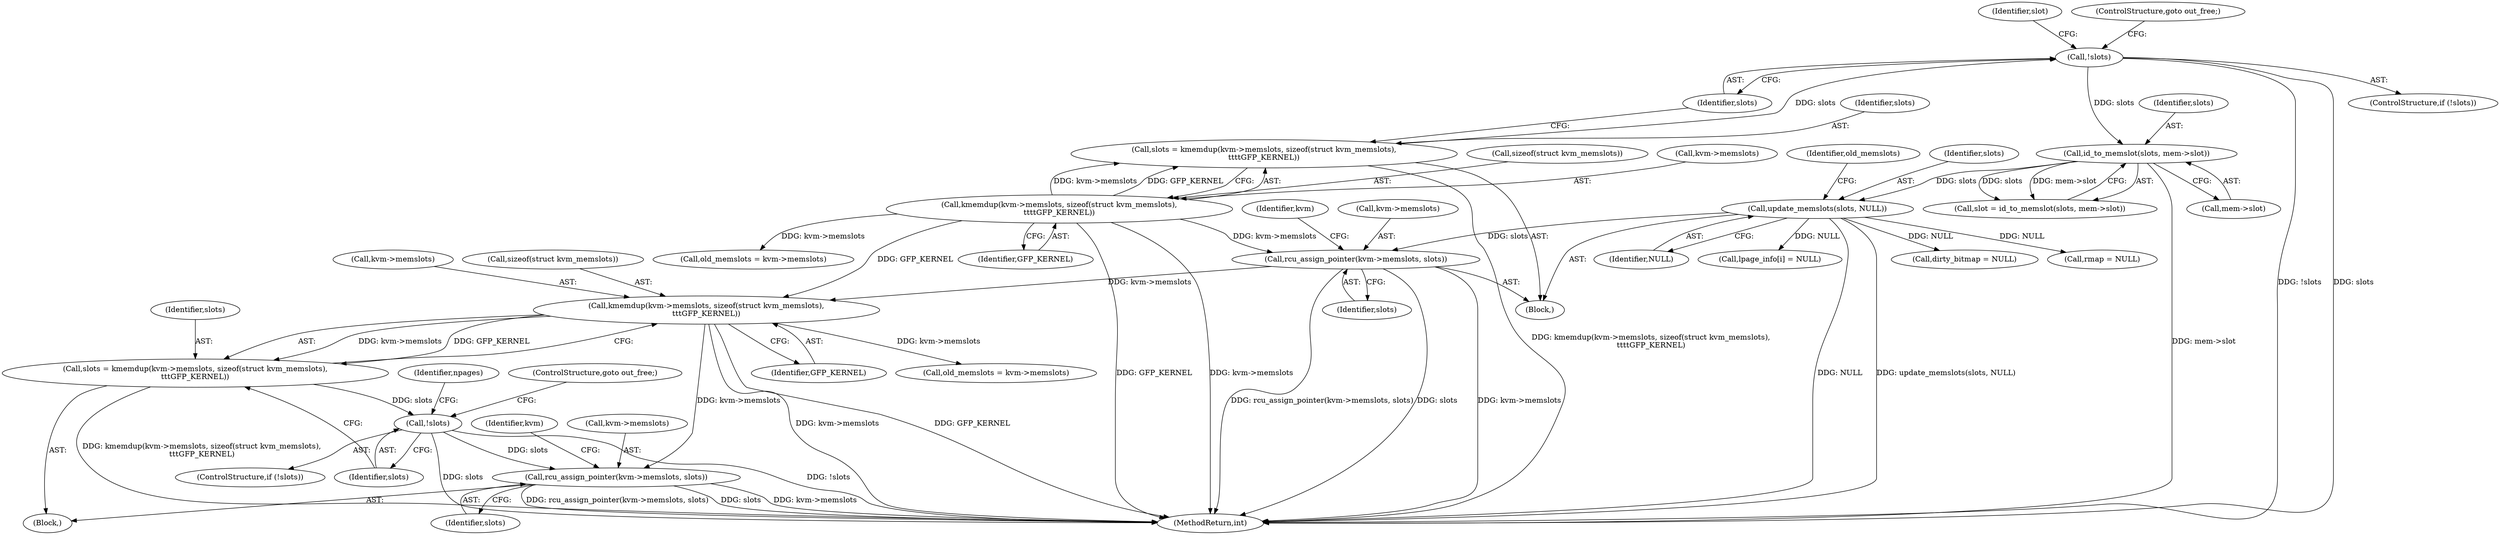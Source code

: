 digraph "0_linux_09ca8e1173bcb12e2a449698c9ae3b86a8a10195_0@pointer" {
"1000580" [label="(Call,rcu_assign_pointer(kvm->memslots, slots))"];
"1000538" [label="(Call,kmemdup(kvm->memslots, sizeof(struct kvm_memslots),\n\t\t\tGFP_KERNEL))"];
"1000504" [label="(Call,rcu_assign_pointer(kvm->memslots, slots))"];
"1000473" [label="(Call,kmemdup(kvm->memslots, sizeof(struct kvm_memslots),\n\t\t\t\tGFP_KERNEL))"];
"1000496" [label="(Call,update_memslots(slots, NULL))"];
"1000486" [label="(Call,id_to_memslot(slots, mem->slot))"];
"1000481" [label="(Call,!slots)"];
"1000471" [label="(Call,slots = kmemdup(kvm->memslots, sizeof(struct kvm_memslots),\n\t\t\t\tGFP_KERNEL))"];
"1000546" [label="(Call,!slots)"];
"1000536" [label="(Call,slots = kmemdup(kvm->memslots, sizeof(struct kvm_memslots),\n\t\t\tGFP_KERNEL))"];
"1000471" [label="(Call,slots = kmemdup(kvm->memslots, sizeof(struct kvm_memslots),\n\t\t\t\tGFP_KERNEL))"];
"1000580" [label="(Call,rcu_assign_pointer(kvm->memslots, slots))"];
"1000536" [label="(Call,slots = kmemdup(kvm->memslots, sizeof(struct kvm_memslots),\n\t\t\tGFP_KERNEL))"];
"1000556" [label="(Call,dirty_bitmap = NULL)"];
"1000545" [label="(ControlStructure,if (!slots))"];
"1000547" [label="(Identifier,slots)"];
"1000617" [label="(MethodReturn,int)"];
"1000546" [label="(Call,!slots)"];
"1000544" [label="(Identifier,GFP_KERNEL)"];
"1000496" [label="(Call,update_memslots(slots, NULL))"];
"1000539" [label="(Call,kvm->memslots)"];
"1000499" [label="(Call,old_memslots = kvm->memslots)"];
"1000488" [label="(Call,mem->slot)"];
"1000487" [label="(Identifier,slots)"];
"1000542" [label="(Call,sizeof(struct kvm_memslots))"];
"1000504" [label="(Call,rcu_assign_pointer(kvm->memslots, slots))"];
"1000497" [label="(Identifier,slots)"];
"1000588" [label="(Identifier,kvm)"];
"1000505" [label="(Call,kvm->memslots)"];
"1000484" [label="(Call,slot = id_to_memslot(slots, mem->slot))"];
"1000553" [label="(Call,rmap = NULL)"];
"1000486" [label="(Call,id_to_memslot(slots, mem->slot))"];
"1000584" [label="(Identifier,slots)"];
"1000481" [label="(Call,!slots)"];
"1000537" [label="(Identifier,slots)"];
"1000472" [label="(Identifier,slots)"];
"1000498" [label="(Identifier,NULL)"];
"1000500" [label="(Identifier,old_memslots)"];
"1000480" [label="(ControlStructure,if (!slots))"];
"1000508" [label="(Identifier,slots)"];
"1000485" [label="(Identifier,slot)"];
"1000477" [label="(Call,sizeof(struct kvm_memslots))"];
"1000581" [label="(Call,kvm->memslots)"];
"1000483" [label="(ControlStructure,goto out_free;)"];
"1000570" [label="(Call,lpage_info[i] = NULL)"];
"1000465" [label="(Block,)"];
"1000479" [label="(Identifier,GFP_KERNEL)"];
"1000551" [label="(Identifier,npages)"];
"1000118" [label="(Block,)"];
"1000575" [label="(Call,old_memslots = kvm->memslots)"];
"1000474" [label="(Call,kvm->memslots)"];
"1000548" [label="(ControlStructure,goto out_free;)"];
"1000538" [label="(Call,kmemdup(kvm->memslots, sizeof(struct kvm_memslots),\n\t\t\tGFP_KERNEL))"];
"1000482" [label="(Identifier,slots)"];
"1000473" [label="(Call,kmemdup(kvm->memslots, sizeof(struct kvm_memslots),\n\t\t\t\tGFP_KERNEL))"];
"1000512" [label="(Identifier,kvm)"];
"1000580" -> "1000118"  [label="AST: "];
"1000580" -> "1000584"  [label="CFG: "];
"1000581" -> "1000580"  [label="AST: "];
"1000584" -> "1000580"  [label="AST: "];
"1000588" -> "1000580"  [label="CFG: "];
"1000580" -> "1000617"  [label="DDG: rcu_assign_pointer(kvm->memslots, slots)"];
"1000580" -> "1000617"  [label="DDG: slots"];
"1000580" -> "1000617"  [label="DDG: kvm->memslots"];
"1000538" -> "1000580"  [label="DDG: kvm->memslots"];
"1000546" -> "1000580"  [label="DDG: slots"];
"1000538" -> "1000536"  [label="AST: "];
"1000538" -> "1000544"  [label="CFG: "];
"1000539" -> "1000538"  [label="AST: "];
"1000542" -> "1000538"  [label="AST: "];
"1000544" -> "1000538"  [label="AST: "];
"1000536" -> "1000538"  [label="CFG: "];
"1000538" -> "1000617"  [label="DDG: kvm->memslots"];
"1000538" -> "1000617"  [label="DDG: GFP_KERNEL"];
"1000538" -> "1000536"  [label="DDG: kvm->memslots"];
"1000538" -> "1000536"  [label="DDG: GFP_KERNEL"];
"1000504" -> "1000538"  [label="DDG: kvm->memslots"];
"1000473" -> "1000538"  [label="DDG: GFP_KERNEL"];
"1000538" -> "1000575"  [label="DDG: kvm->memslots"];
"1000504" -> "1000465"  [label="AST: "];
"1000504" -> "1000508"  [label="CFG: "];
"1000505" -> "1000504"  [label="AST: "];
"1000508" -> "1000504"  [label="AST: "];
"1000512" -> "1000504"  [label="CFG: "];
"1000504" -> "1000617"  [label="DDG: kvm->memslots"];
"1000504" -> "1000617"  [label="DDG: rcu_assign_pointer(kvm->memslots, slots)"];
"1000504" -> "1000617"  [label="DDG: slots"];
"1000473" -> "1000504"  [label="DDG: kvm->memslots"];
"1000496" -> "1000504"  [label="DDG: slots"];
"1000473" -> "1000471"  [label="AST: "];
"1000473" -> "1000479"  [label="CFG: "];
"1000474" -> "1000473"  [label="AST: "];
"1000477" -> "1000473"  [label="AST: "];
"1000479" -> "1000473"  [label="AST: "];
"1000471" -> "1000473"  [label="CFG: "];
"1000473" -> "1000617"  [label="DDG: kvm->memslots"];
"1000473" -> "1000617"  [label="DDG: GFP_KERNEL"];
"1000473" -> "1000471"  [label="DDG: kvm->memslots"];
"1000473" -> "1000471"  [label="DDG: GFP_KERNEL"];
"1000473" -> "1000499"  [label="DDG: kvm->memslots"];
"1000496" -> "1000465"  [label="AST: "];
"1000496" -> "1000498"  [label="CFG: "];
"1000497" -> "1000496"  [label="AST: "];
"1000498" -> "1000496"  [label="AST: "];
"1000500" -> "1000496"  [label="CFG: "];
"1000496" -> "1000617"  [label="DDG: NULL"];
"1000496" -> "1000617"  [label="DDG: update_memslots(slots, NULL)"];
"1000486" -> "1000496"  [label="DDG: slots"];
"1000496" -> "1000553"  [label="DDG: NULL"];
"1000496" -> "1000556"  [label="DDG: NULL"];
"1000496" -> "1000570"  [label="DDG: NULL"];
"1000486" -> "1000484"  [label="AST: "];
"1000486" -> "1000488"  [label="CFG: "];
"1000487" -> "1000486"  [label="AST: "];
"1000488" -> "1000486"  [label="AST: "];
"1000484" -> "1000486"  [label="CFG: "];
"1000486" -> "1000617"  [label="DDG: mem->slot"];
"1000486" -> "1000484"  [label="DDG: slots"];
"1000486" -> "1000484"  [label="DDG: mem->slot"];
"1000481" -> "1000486"  [label="DDG: slots"];
"1000481" -> "1000480"  [label="AST: "];
"1000481" -> "1000482"  [label="CFG: "];
"1000482" -> "1000481"  [label="AST: "];
"1000483" -> "1000481"  [label="CFG: "];
"1000485" -> "1000481"  [label="CFG: "];
"1000481" -> "1000617"  [label="DDG: !slots"];
"1000481" -> "1000617"  [label="DDG: slots"];
"1000471" -> "1000481"  [label="DDG: slots"];
"1000471" -> "1000465"  [label="AST: "];
"1000472" -> "1000471"  [label="AST: "];
"1000482" -> "1000471"  [label="CFG: "];
"1000471" -> "1000617"  [label="DDG: kmemdup(kvm->memslots, sizeof(struct kvm_memslots),\n\t\t\t\tGFP_KERNEL)"];
"1000546" -> "1000545"  [label="AST: "];
"1000546" -> "1000547"  [label="CFG: "];
"1000547" -> "1000546"  [label="AST: "];
"1000548" -> "1000546"  [label="CFG: "];
"1000551" -> "1000546"  [label="CFG: "];
"1000546" -> "1000617"  [label="DDG: !slots"];
"1000546" -> "1000617"  [label="DDG: slots"];
"1000536" -> "1000546"  [label="DDG: slots"];
"1000536" -> "1000118"  [label="AST: "];
"1000537" -> "1000536"  [label="AST: "];
"1000547" -> "1000536"  [label="CFG: "];
"1000536" -> "1000617"  [label="DDG: kmemdup(kvm->memslots, sizeof(struct kvm_memslots),\n\t\t\tGFP_KERNEL)"];
}
